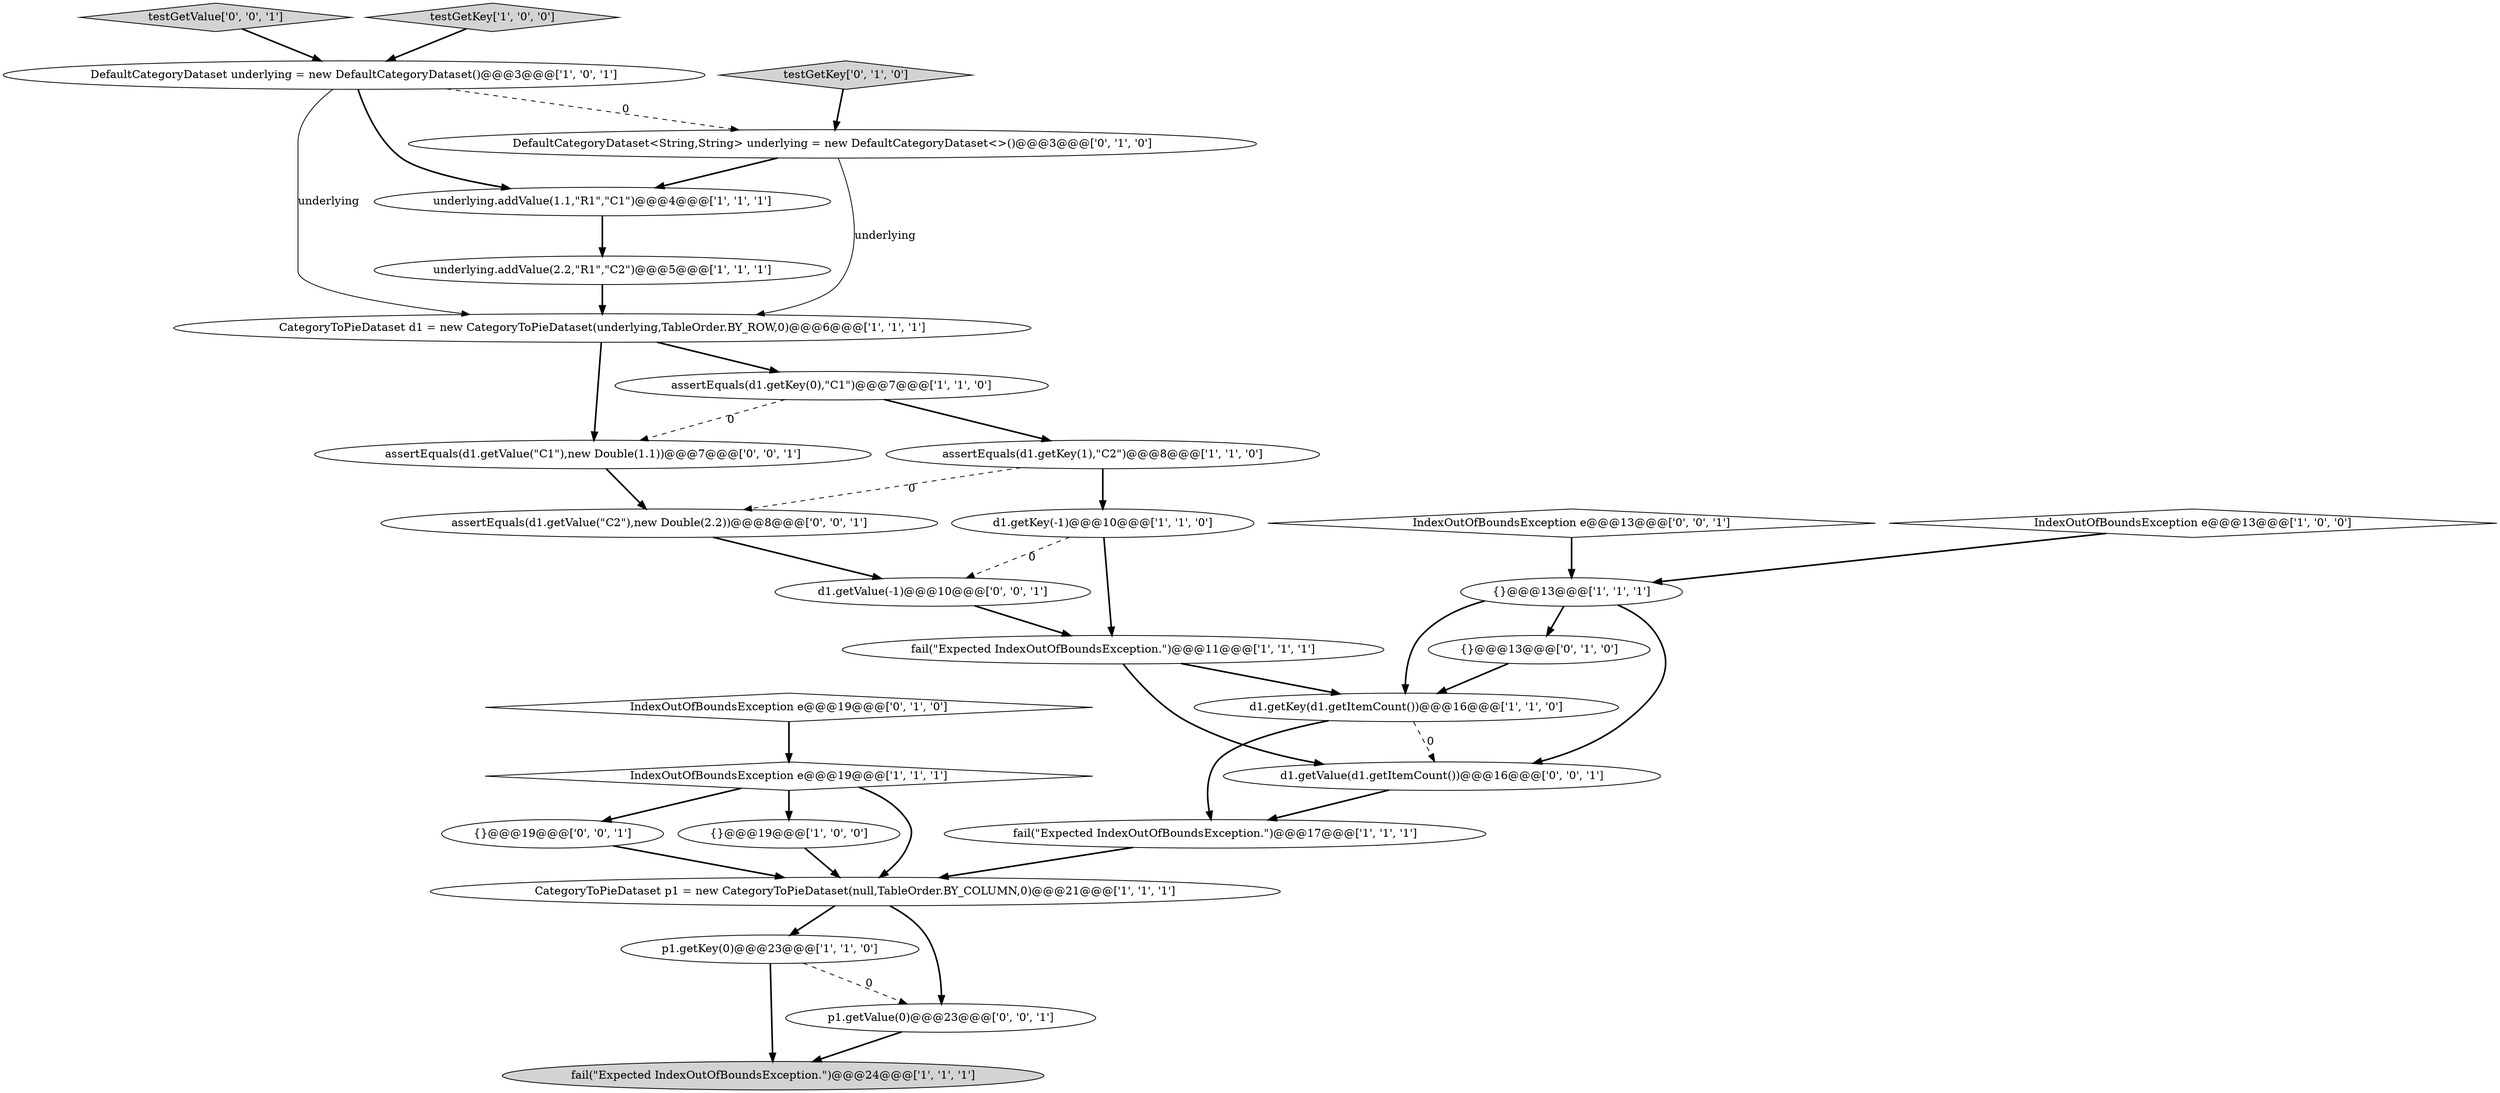 digraph {
13 [style = filled, label = "{}@@@13@@@['1', '1', '1']", fillcolor = white, shape = ellipse image = "AAA0AAABBB1BBB"];
27 [style = filled, label = "assertEquals(d1.getValue(\"C2\"),new Double(2.2))@@@8@@@['0', '0', '1']", fillcolor = white, shape = ellipse image = "AAA0AAABBB3BBB"];
18 [style = filled, label = "IndexOutOfBoundsException e@@@19@@@['0', '1', '0']", fillcolor = white, shape = diamond image = "AAA0AAABBB2BBB"];
20 [style = filled, label = "DefaultCategoryDataset<String,String> underlying = new DefaultCategoryDataset<>()@@@3@@@['0', '1', '0']", fillcolor = white, shape = ellipse image = "AAA1AAABBB2BBB"];
29 [style = filled, label = "d1.getValue(-1)@@@10@@@['0', '0', '1']", fillcolor = white, shape = ellipse image = "AAA0AAABBB3BBB"];
4 [style = filled, label = "p1.getKey(0)@@@23@@@['1', '1', '0']", fillcolor = white, shape = ellipse image = "AAA0AAABBB1BBB"];
3 [style = filled, label = "{}@@@19@@@['1', '0', '0']", fillcolor = white, shape = ellipse image = "AAA0AAABBB1BBB"];
19 [style = filled, label = "testGetKey['0', '1', '0']", fillcolor = lightgray, shape = diamond image = "AAA0AAABBB2BBB"];
26 [style = filled, label = "assertEquals(d1.getValue(\"C1\"),new Double(1.1))@@@7@@@['0', '0', '1']", fillcolor = white, shape = ellipse image = "AAA0AAABBB3BBB"];
0 [style = filled, label = "IndexOutOfBoundsException e@@@13@@@['1', '0', '0']", fillcolor = white, shape = diamond image = "AAA0AAABBB1BBB"];
7 [style = filled, label = "d1.getKey(d1.getItemCount())@@@16@@@['1', '1', '0']", fillcolor = white, shape = ellipse image = "AAA0AAABBB1BBB"];
9 [style = filled, label = "assertEquals(d1.getKey(0),\"C1\")@@@7@@@['1', '1', '0']", fillcolor = white, shape = ellipse image = "AAA0AAABBB1BBB"];
21 [style = filled, label = "{}@@@13@@@['0', '1', '0']", fillcolor = white, shape = ellipse image = "AAA0AAABBB2BBB"];
25 [style = filled, label = "testGetValue['0', '0', '1']", fillcolor = lightgray, shape = diamond image = "AAA0AAABBB3BBB"];
14 [style = filled, label = "CategoryToPieDataset p1 = new CategoryToPieDataset(null,TableOrder.BY_COLUMN,0)@@@21@@@['1', '1', '1']", fillcolor = white, shape = ellipse image = "AAA0AAABBB1BBB"];
15 [style = filled, label = "fail(\"Expected IndexOutOfBoundsException.\")@@@24@@@['1', '1', '1']", fillcolor = lightgray, shape = ellipse image = "AAA0AAABBB1BBB"];
22 [style = filled, label = "IndexOutOfBoundsException e@@@13@@@['0', '0', '1']", fillcolor = white, shape = diamond image = "AAA0AAABBB3BBB"];
12 [style = filled, label = "fail(\"Expected IndexOutOfBoundsException.\")@@@11@@@['1', '1', '1']", fillcolor = white, shape = ellipse image = "AAA0AAABBB1BBB"];
28 [style = filled, label = "p1.getValue(0)@@@23@@@['0', '0', '1']", fillcolor = white, shape = ellipse image = "AAA0AAABBB3BBB"];
17 [style = filled, label = "IndexOutOfBoundsException e@@@19@@@['1', '1', '1']", fillcolor = white, shape = diamond image = "AAA0AAABBB1BBB"];
23 [style = filled, label = "{}@@@19@@@['0', '0', '1']", fillcolor = white, shape = ellipse image = "AAA0AAABBB3BBB"];
2 [style = filled, label = "CategoryToPieDataset d1 = new CategoryToPieDataset(underlying,TableOrder.BY_ROW,0)@@@6@@@['1', '1', '1']", fillcolor = white, shape = ellipse image = "AAA0AAABBB1BBB"];
8 [style = filled, label = "underlying.addValue(1.1,\"R1\",\"C1\")@@@4@@@['1', '1', '1']", fillcolor = white, shape = ellipse image = "AAA0AAABBB1BBB"];
11 [style = filled, label = "DefaultCategoryDataset underlying = new DefaultCategoryDataset()@@@3@@@['1', '0', '1']", fillcolor = white, shape = ellipse image = "AAA0AAABBB1BBB"];
24 [style = filled, label = "d1.getValue(d1.getItemCount())@@@16@@@['0', '0', '1']", fillcolor = white, shape = ellipse image = "AAA0AAABBB3BBB"];
16 [style = filled, label = "fail(\"Expected IndexOutOfBoundsException.\")@@@17@@@['1', '1', '1']", fillcolor = white, shape = ellipse image = "AAA0AAABBB1BBB"];
1 [style = filled, label = "assertEquals(d1.getKey(1),\"C2\")@@@8@@@['1', '1', '0']", fillcolor = white, shape = ellipse image = "AAA0AAABBB1BBB"];
5 [style = filled, label = "testGetKey['1', '0', '0']", fillcolor = lightgray, shape = diamond image = "AAA0AAABBB1BBB"];
10 [style = filled, label = "d1.getKey(-1)@@@10@@@['1', '1', '0']", fillcolor = white, shape = ellipse image = "AAA0AAABBB1BBB"];
6 [style = filled, label = "underlying.addValue(2.2,\"R1\",\"C2\")@@@5@@@['1', '1', '1']", fillcolor = white, shape = ellipse image = "AAA0AAABBB1BBB"];
12->7 [style = bold, label=""];
3->14 [style = bold, label=""];
13->7 [style = bold, label=""];
1->10 [style = bold, label=""];
2->26 [style = bold, label=""];
11->20 [style = dashed, label="0"];
7->24 [style = dashed, label="0"];
4->28 [style = dashed, label="0"];
19->20 [style = bold, label=""];
10->29 [style = dashed, label="0"];
7->16 [style = bold, label=""];
20->8 [style = bold, label=""];
17->14 [style = bold, label=""];
8->6 [style = bold, label=""];
17->3 [style = bold, label=""];
13->24 [style = bold, label=""];
9->26 [style = dashed, label="0"];
0->13 [style = bold, label=""];
26->27 [style = bold, label=""];
28->15 [style = bold, label=""];
12->24 [style = bold, label=""];
6->2 [style = bold, label=""];
25->11 [style = bold, label=""];
10->12 [style = bold, label=""];
27->29 [style = bold, label=""];
14->28 [style = bold, label=""];
11->2 [style = solid, label="underlying"];
2->9 [style = bold, label=""];
1->27 [style = dashed, label="0"];
5->11 [style = bold, label=""];
11->8 [style = bold, label=""];
24->16 [style = bold, label=""];
16->14 [style = bold, label=""];
21->7 [style = bold, label=""];
17->23 [style = bold, label=""];
23->14 [style = bold, label=""];
18->17 [style = bold, label=""];
29->12 [style = bold, label=""];
14->4 [style = bold, label=""];
4->15 [style = bold, label=""];
9->1 [style = bold, label=""];
22->13 [style = bold, label=""];
13->21 [style = bold, label=""];
20->2 [style = solid, label="underlying"];
}
